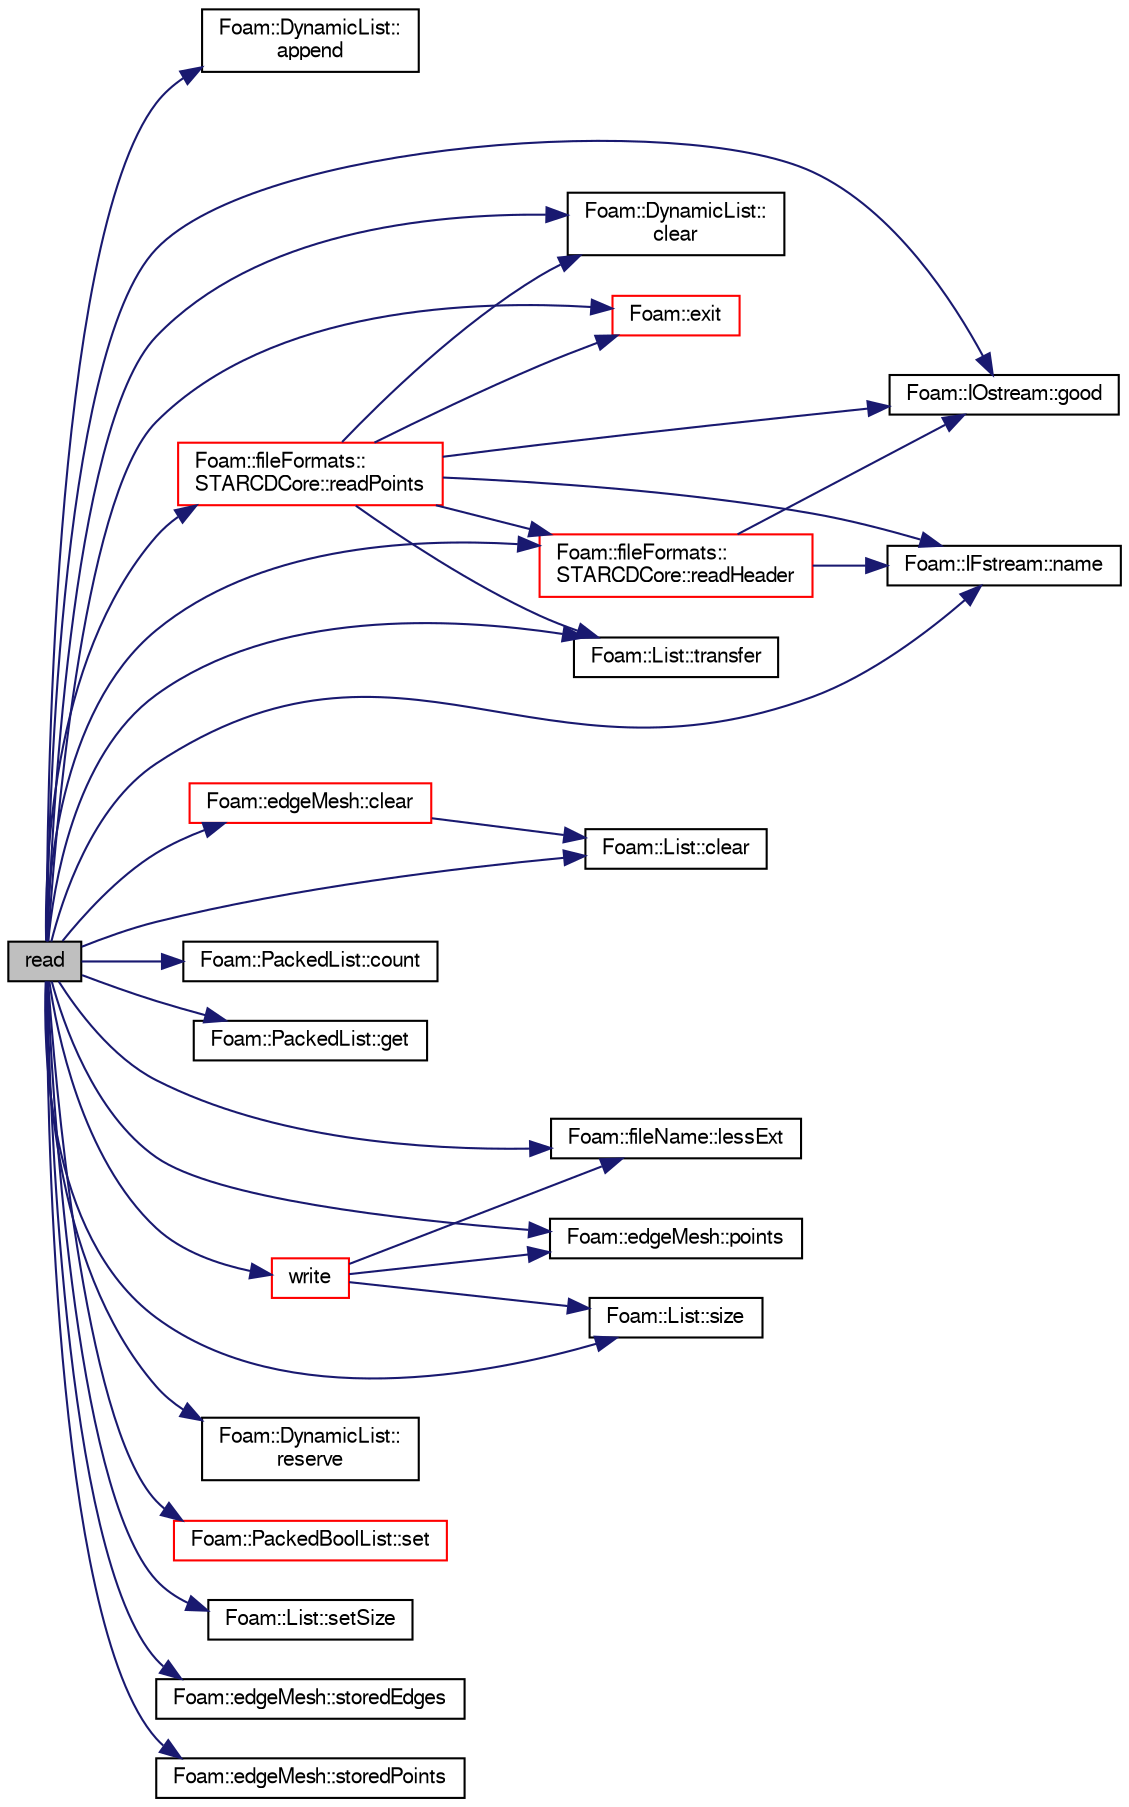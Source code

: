 digraph "read"
{
  bgcolor="transparent";
  edge [fontname="FreeSans",fontsize="10",labelfontname="FreeSans",labelfontsize="10"];
  node [fontname="FreeSans",fontsize="10",shape=record];
  rankdir="LR";
  Node274 [label="read",height=0.2,width=0.4,color="black", fillcolor="grey75", style="filled", fontcolor="black"];
  Node274 -> Node275 [color="midnightblue",fontsize="10",style="solid",fontname="FreeSans"];
  Node275 [label="Foam::DynamicList::\lappend",height=0.2,width=0.4,color="black",URL="$a25890.html#a7b67b42af715604376ad63a681dee6d8",tooltip="Append an element at the end of the list. "];
  Node274 -> Node276 [color="midnightblue",fontsize="10",style="solid",fontname="FreeSans"];
  Node276 [label="Foam::DynamicList::\lclear",height=0.2,width=0.4,color="black",URL="$a25890.html#ac8bb3912a3ce86b15842e79d0b421204",tooltip="Clear the addressed list, i.e. set the size to zero. "];
  Node274 -> Node277 [color="midnightblue",fontsize="10",style="solid",fontname="FreeSans"];
  Node277 [label="Foam::List::clear",height=0.2,width=0.4,color="black",URL="$a25694.html#ac8bb3912a3ce86b15842e79d0b421204",tooltip="Clear the list, i.e. set size to zero. "];
  Node274 -> Node278 [color="midnightblue",fontsize="10",style="solid",fontname="FreeSans"];
  Node278 [label="Foam::edgeMesh::clear",height=0.2,width=0.4,color="red",URL="$a21754.html#ac8bb3912a3ce86b15842e79d0b421204",tooltip="Clear all storage. "];
  Node278 -> Node277 [color="midnightblue",fontsize="10",style="solid",fontname="FreeSans"];
  Node274 -> Node281 [color="midnightblue",fontsize="10",style="solid",fontname="FreeSans"];
  Node281 [label="Foam::PackedList::count",height=0.2,width=0.4,color="black",URL="$a25938.html#acf69b4cb547f80415cf2ab4a9a9e589c",tooltip="Count number of bits set, O(log(n)) "];
  Node274 -> Node282 [color="midnightblue",fontsize="10",style="solid",fontname="FreeSans"];
  Node282 [label="Foam::exit",height=0.2,width=0.4,color="red",URL="$a21124.html#a06ca7250d8e89caf05243ec094843642"];
  Node274 -> Node329 [color="midnightblue",fontsize="10",style="solid",fontname="FreeSans"];
  Node329 [label="Foam::PackedList::get",height=0.2,width=0.4,color="black",URL="$a25938.html#a7765dcc7956af47317165c107001b59c",tooltip="Get value at index I. "];
  Node274 -> Node319 [color="midnightblue",fontsize="10",style="solid",fontname="FreeSans"];
  Node319 [label="Foam::IOstream::good",height=0.2,width=0.4,color="black",URL="$a26226.html#abdcc7f96f487faadc7769afcf58fe992",tooltip="Return true if next operation might succeed. "];
  Node274 -> Node330 [color="midnightblue",fontsize="10",style="solid",fontname="FreeSans"];
  Node330 [label="Foam::fileName::lessExt",height=0.2,width=0.4,color="black",URL="$a28234.html#a6807d1f6ee241b17aec7652ecce48f6e",tooltip="Return file name without extension (part before last .) "];
  Node274 -> Node331 [color="midnightblue",fontsize="10",style="solid",fontname="FreeSans"];
  Node331 [label="Foam::IFstream::name",height=0.2,width=0.4,color="black",URL="$a26182.html#aba53f1f9c8fadfa65f4099af10df348c",tooltip="Return the name of the stream. "];
  Node274 -> Node332 [color="midnightblue",fontsize="10",style="solid",fontname="FreeSans"];
  Node332 [label="Foam::edgeMesh::points",height=0.2,width=0.4,color="black",URL="$a21754.html#ac44123fc1265297c41a43c3b62fdb4c2",tooltip="Return points. "];
  Node274 -> Node333 [color="midnightblue",fontsize="10",style="solid",fontname="FreeSans"];
  Node333 [label="Foam::fileFormats::\lSTARCDCore::readHeader",height=0.2,width=0.4,color="red",URL="$a21886.html#a583e8391677afc552ce88c2ce67e508e",tooltip="Read header. "];
  Node333 -> Node319 [color="midnightblue",fontsize="10",style="solid",fontname="FreeSans"];
  Node333 -> Node331 [color="midnightblue",fontsize="10",style="solid",fontname="FreeSans"];
  Node274 -> Node337 [color="midnightblue",fontsize="10",style="solid",fontname="FreeSans"];
  Node337 [label="Foam::fileFormats::\lSTARCDCore::readPoints",height=0.2,width=0.4,color="red",URL="$a21886.html#a72132a8799b05e40e6436869b5f17693",tooltip="Read points from a (.vrt) file. "];
  Node337 -> Node276 [color="midnightblue",fontsize="10",style="solid",fontname="FreeSans"];
  Node337 -> Node282 [color="midnightblue",fontsize="10",style="solid",fontname="FreeSans"];
  Node337 -> Node319 [color="midnightblue",fontsize="10",style="solid",fontname="FreeSans"];
  Node337 -> Node331 [color="midnightblue",fontsize="10",style="solid",fontname="FreeSans"];
  Node337 -> Node333 [color="midnightblue",fontsize="10",style="solid",fontname="FreeSans"];
  Node337 -> Node280 [color="midnightblue",fontsize="10",style="solid",fontname="FreeSans"];
  Node280 [label="Foam::List::transfer",height=0.2,width=0.4,color="black",URL="$a25694.html#a25ad1d2084d16b234b0cf91c07e832c0",tooltip="Transfer the contents of the argument List into this list. "];
  Node274 -> Node344 [color="midnightblue",fontsize="10",style="solid",fontname="FreeSans"];
  Node344 [label="Foam::DynamicList::\lreserve",height=0.2,width=0.4,color="black",URL="$a25890.html#a7294bcb6d8983466db362b4acf6e72ec",tooltip="Reserve allocation space for at least this size. "];
  Node274 -> Node345 [color="midnightblue",fontsize="10",style="solid",fontname="FreeSans"];
  Node345 [label="Foam::PackedBoolList::set",height=0.2,width=0.4,color="red",URL="$a25934.html#a0c010317ff4eff942a58dd385245119d",tooltip="Set specified bits. "];
  Node274 -> Node348 [color="midnightblue",fontsize="10",style="solid",fontname="FreeSans"];
  Node348 [label="Foam::List::setSize",height=0.2,width=0.4,color="black",URL="$a25694.html#aedb985ffeaf1bdbfeccc2a8730405703",tooltip="Reset size of List. "];
  Node274 -> Node349 [color="midnightblue",fontsize="10",style="solid",fontname="FreeSans"];
  Node349 [label="Foam::List::size",height=0.2,width=0.4,color="black",URL="$a25694.html#a8a5f6fa29bd4b500caf186f60245b384",tooltip="Override size to be inconsistent with allocated storage. "];
  Node274 -> Node350 [color="midnightblue",fontsize="10",style="solid",fontname="FreeSans"];
  Node350 [label="Foam::edgeMesh::storedEdges",height=0.2,width=0.4,color="black",URL="$a21754.html#a72897b4989a9e7be60966582975e0970",tooltip="Non-const access to the edges. "];
  Node274 -> Node351 [color="midnightblue",fontsize="10",style="solid",fontname="FreeSans"];
  Node351 [label="Foam::edgeMesh::storedPoints",height=0.2,width=0.4,color="black",URL="$a21754.html#ac5ca3d69f463a15f39cb9f640b9e1049",tooltip="Non-const access to global points. "];
  Node274 -> Node280 [color="midnightblue",fontsize="10",style="solid",fontname="FreeSans"];
  Node274 -> Node352 [color="midnightblue",fontsize="10",style="solid",fontname="FreeSans"];
  Node352 [label="write",height=0.2,width=0.4,color="red",URL="$a21778.html#ac93279b51e2eb12dc1a54daf46bbca98",tooltip="Write edge mesh. "];
  Node352 -> Node330 [color="midnightblue",fontsize="10",style="solid",fontname="FreeSans"];
  Node352 -> Node332 [color="midnightblue",fontsize="10",style="solid",fontname="FreeSans"];
  Node352 -> Node349 [color="midnightblue",fontsize="10",style="solid",fontname="FreeSans"];
}
